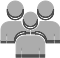 <?xml version="1.0" encoding="UTF-8"?>
<dia:diagram xmlns:dia="http://www.lysator.liu.se/~alla/dia/">
  <dia:layer name="Fondo" visible="true" active="true">
    <dia:group>
      <dia:group>
        <dia:object type="Standard - Beziergon" version="0" id="O0">
          <dia:attribute name="obj_pos">
            <dia:point val="3.257,1.095"/>
          </dia:attribute>
          <dia:attribute name="obj_bb">
            <dia:rectangle val="2.859,1.095;3.656,1.91"/>
          </dia:attribute>
          <dia:attribute name="bez_points">
            <dia:point val="3.257,1.095"/>
            <dia:point val="3.477,1.095"/>
            <dia:point val="3.656,1.277"/>
            <dia:point val="3.656,1.502"/>
            <dia:point val="3.656,1.727"/>
            <dia:point val="3.477,1.91"/>
            <dia:point val="3.257,1.91"/>
            <dia:point val="3.038,1.91"/>
            <dia:point val="2.859,1.727"/>
            <dia:point val="2.859,1.502"/>
            <dia:point val="2.859,1.277"/>
            <dia:point val="3.038,1.095"/>
          </dia:attribute>
          <dia:attribute name="corner_types">
            <dia:enum val="43485216"/>
            <dia:enum val="0"/>
            <dia:enum val="0"/>
            <dia:enum val="0"/>
            <dia:enum val="0"/>
          </dia:attribute>
          <dia:attribute name="line_color">
            <dia:color val="#acacac"/>
          </dia:attribute>
          <dia:attribute name="line_width">
            <dia:real val="0"/>
          </dia:attribute>
          <dia:attribute name="inner_color">
            <dia:color val="#acacac"/>
          </dia:attribute>
          <dia:attribute name="show_background">
            <dia:boolean val="true"/>
          </dia:attribute>
        </dia:object>
      </dia:group>
      <dia:group>
        <dia:object type="Standard - Beziergon" version="0" id="O1">
          <dia:attribute name="obj_pos">
            <dia:point val="3.656,1.502"/>
          </dia:attribute>
          <dia:attribute name="obj_bb">
            <dia:rectangle val="1.859,1.502;4.656,2.03"/>
          </dia:attribute>
          <dia:attribute name="bez_points">
            <dia:point val="3.656,1.502"/>
            <dia:point val="3.656,1.622"/>
            <dia:point val="3.656,1.502"/>
            <dia:point val="3.656,1.622"/>
            <dia:point val="3.656,1.847"/>
            <dia:point val="3.477,2.03"/>
            <dia:point val="3.257,2.03"/>
            <dia:point val="3.038,2.03"/>
            <dia:point val="2.859,1.847"/>
            <dia:point val="2.859,1.622"/>
            <dia:point val="2.859,1.502"/>
            <dia:point val="2.859,1.622"/>
            <dia:point val="2.859,1.502"/>
            <dia:point val="2.859,1.727"/>
            <dia:point val="3.038,1.91"/>
            <dia:point val="3.257,1.91"/>
            <dia:point val="3.477,1.91"/>
            <dia:point val="3.656,1.727"/>
          </dia:attribute>
          <dia:attribute name="corner_types">
            <dia:enum val="-1030576488"/>
            <dia:enum val="0"/>
            <dia:enum val="0"/>
            <dia:enum val="0"/>
            <dia:enum val="0"/>
            <dia:enum val="0"/>
            <dia:enum val="0"/>
          </dia:attribute>
          <dia:attribute name="line_width">
            <dia:real val="0"/>
          </dia:attribute>
          <dia:attribute name="show_background">
            <dia:boolean val="false"/>
          </dia:attribute>
        </dia:object>
        <dia:group>
          <dia:object type="Standard - BezierLine" version="0" id="O2">
            <dia:attribute name="obj_pos">
              <dia:point val="3.656,1.502"/>
            </dia:attribute>
            <dia:attribute name="obj_bb">
              <dia:rectangle val="2.652,1.502;4.652,1.832"/>
            </dia:attribute>
            <dia:attribute name="bez_points">
              <dia:point val="3.656,1.502"/>
              <dia:point val="3.656,1.622"/>
              <dia:point val="3.656,1.502"/>
              <dia:point val="3.656,1.622"/>
              <dia:point val="3.656,1.642"/>
              <dia:point val="3.655,1.662"/>
              <dia:point val="3.652,1.682"/>
              <dia:point val="3.652,1.562"/>
              <dia:point val="3.652,1.682"/>
              <dia:point val="3.652,1.562"/>
              <dia:point val="3.655,1.542"/>
              <dia:point val="3.656,1.522"/>
              <dia:point val="3.656,1.502"/>
            </dia:attribute>
            <dia:attribute name="corner_types">
              <dia:enum val="0"/>
              <dia:enum val="0"/>
              <dia:enum val="0"/>
              <dia:enum val="0"/>
              <dia:enum val="0"/>
            </dia:attribute>
            <dia:attribute name="line_color">
              <dia:color val="#4f4f4f"/>
            </dia:attribute>
            <dia:attribute name="line_width">
              <dia:real val="0"/>
            </dia:attribute>
          </dia:object>
          <dia:object type="Standard - BezierLine" version="0" id="O3">
            <dia:attribute name="obj_pos">
              <dia:point val="3.652,1.562"/>
            </dia:attribute>
            <dia:attribute name="obj_bb">
              <dia:rectangle val="3.636,1.562;3.652,1.749"/>
            </dia:attribute>
            <dia:attribute name="bez_points">
              <dia:point val="3.652,1.562"/>
              <dia:point val="3.652,1.682"/>
              <dia:point val="3.652,1.562"/>
              <dia:point val="3.652,1.682"/>
              <dia:point val="3.648,1.705"/>
              <dia:point val="3.643,1.727"/>
              <dia:point val="3.636,1.749"/>
              <dia:point val="3.636,1.629"/>
              <dia:point val="3.636,1.749"/>
              <dia:point val="3.636,1.629"/>
              <dia:point val="3.643,1.607"/>
              <dia:point val="3.648,1.585"/>
              <dia:point val="3.652,1.562"/>
            </dia:attribute>
            <dia:attribute name="corner_types">
              <dia:enum val="0"/>
              <dia:enum val="0"/>
              <dia:enum val="0"/>
              <dia:enum val="0"/>
              <dia:enum val="0"/>
            </dia:attribute>
            <dia:attribute name="line_color">
              <dia:color val="#4f4f4f"/>
            </dia:attribute>
            <dia:attribute name="line_width">
              <dia:real val="0"/>
            </dia:attribute>
          </dia:object>
          <dia:object type="Standard - BezierLine" version="0" id="O4">
            <dia:attribute name="obj_pos">
              <dia:point val="3.636,1.629"/>
            </dia:attribute>
            <dia:attribute name="obj_bb">
              <dia:rectangle val="3.605,1.629;3.636,1.822"/>
            </dia:attribute>
            <dia:attribute name="bez_points">
              <dia:point val="3.636,1.629"/>
              <dia:point val="3.636,1.749"/>
              <dia:point val="3.636,1.629"/>
              <dia:point val="3.636,1.749"/>
              <dia:point val="3.628,1.774"/>
              <dia:point val="3.617,1.799"/>
              <dia:point val="3.605,1.822"/>
              <dia:point val="3.605,1.702"/>
              <dia:point val="3.605,1.822"/>
              <dia:point val="3.605,1.702"/>
              <dia:point val="3.617,1.679"/>
              <dia:point val="3.628,1.655"/>
              <dia:point val="3.636,1.629"/>
            </dia:attribute>
            <dia:attribute name="corner_types">
              <dia:enum val="0"/>
              <dia:enum val="0"/>
              <dia:enum val="0"/>
              <dia:enum val="0"/>
              <dia:enum val="0"/>
            </dia:attribute>
            <dia:attribute name="line_color">
              <dia:color val="#4f4f4f"/>
            </dia:attribute>
            <dia:attribute name="line_width">
              <dia:real val="0"/>
            </dia:attribute>
          </dia:object>
          <dia:object type="Standard - BezierLine" version="0" id="O5">
            <dia:attribute name="obj_pos">
              <dia:point val="3.605,1.702"/>
            </dia:attribute>
            <dia:attribute name="obj_bb">
              <dia:rectangle val="1.859,1.502;3.859,2.03"/>
            </dia:attribute>
            <dia:attribute name="bez_points">
              <dia:point val="3.605,1.702"/>
              <dia:point val="3.605,1.822"/>
              <dia:point val="3.605,1.702"/>
              <dia:point val="3.605,1.822"/>
              <dia:point val="3.536,1.946"/>
              <dia:point val="3.406,2.03"/>
              <dia:point val="3.258,2.03"/>
              <dia:point val="3.038,2.03"/>
              <dia:point val="2.859,1.847"/>
              <dia:point val="2.859,1.622"/>
              <dia:point val="2.859,1.502"/>
              <dia:point val="2.859,1.622"/>
              <dia:point val="2.859,1.502"/>
              <dia:point val="2.859,1.727"/>
              <dia:point val="3.038,1.91"/>
              <dia:point val="3.258,1.91"/>
              <dia:point val="3.406,1.91"/>
              <dia:point val="3.536,1.826"/>
              <dia:point val="3.605,1.702"/>
            </dia:attribute>
            <dia:attribute name="corner_types">
              <dia:enum val="0"/>
              <dia:enum val="0"/>
              <dia:enum val="0"/>
              <dia:enum val="0"/>
              <dia:enum val="0"/>
              <dia:enum val="0"/>
              <dia:enum val="0"/>
            </dia:attribute>
            <dia:attribute name="line_color">
              <dia:color val="#4f4f4f"/>
            </dia:attribute>
            <dia:attribute name="line_width">
              <dia:real val="0"/>
            </dia:attribute>
          </dia:object>
        </dia:group>
      </dia:group>
      <dia:group>
        <dia:object type="Standard - Beziergon" version="0" id="O6">
          <dia:attribute name="obj_pos">
            <dia:point val="2.5,1.652"/>
          </dia:attribute>
          <dia:attribute name="obj_bb">
            <dia:rectangle val="2.147,1.652;2.853,2.374"/>
          </dia:attribute>
          <dia:attribute name="bez_points">
            <dia:point val="2.5,1.652"/>
            <dia:point val="2.695,1.652"/>
            <dia:point val="2.853,1.814"/>
            <dia:point val="2.853,2.013"/>
            <dia:point val="2.853,2.212"/>
            <dia:point val="2.695,2.374"/>
            <dia:point val="2.5,2.374"/>
            <dia:point val="2.305,2.374"/>
            <dia:point val="2.147,2.212"/>
            <dia:point val="2.147,2.013"/>
            <dia:point val="2.147,1.814"/>
            <dia:point val="2.305,1.652"/>
          </dia:attribute>
          <dia:attribute name="corner_types">
            <dia:enum val="-1030576504"/>
            <dia:enum val="0"/>
            <dia:enum val="0"/>
            <dia:enum val="0"/>
            <dia:enum val="0"/>
          </dia:attribute>
          <dia:attribute name="line_color">
            <dia:color val="#acacac"/>
          </dia:attribute>
          <dia:attribute name="line_width">
            <dia:real val="0"/>
          </dia:attribute>
          <dia:attribute name="inner_color">
            <dia:color val="#acacac"/>
          </dia:attribute>
          <dia:attribute name="show_background">
            <dia:boolean val="true"/>
          </dia:attribute>
        </dia:object>
      </dia:group>
      <dia:group>
        <dia:object type="Standard - Beziergon" version="0" id="O7">
          <dia:attribute name="obj_pos">
            <dia:point val="2.853,2.013"/>
          </dia:attribute>
          <dia:attribute name="obj_bb">
            <dia:rectangle val="1.147,2.013;3.853,2.494"/>
          </dia:attribute>
          <dia:attribute name="bez_points">
            <dia:point val="2.853,2.013"/>
            <dia:point val="2.853,2.133"/>
            <dia:point val="2.853,2.013"/>
            <dia:point val="2.853,2.133"/>
            <dia:point val="2.853,2.332"/>
            <dia:point val="2.695,2.494"/>
            <dia:point val="2.5,2.494"/>
            <dia:point val="2.305,2.494"/>
            <dia:point val="2.147,2.332"/>
            <dia:point val="2.147,2.133"/>
            <dia:point val="2.147,2.013"/>
            <dia:point val="2.147,2.133"/>
            <dia:point val="2.147,2.013"/>
            <dia:point val="2.147,2.212"/>
            <dia:point val="2.305,2.374"/>
            <dia:point val="2.5,2.374"/>
            <dia:point val="2.695,2.374"/>
            <dia:point val="2.853,2.212"/>
          </dia:attribute>
          <dia:attribute name="corner_types">
            <dia:enum val="-1030576488"/>
            <dia:enum val="0"/>
            <dia:enum val="0"/>
            <dia:enum val="0"/>
            <dia:enum val="0"/>
            <dia:enum val="0"/>
            <dia:enum val="0"/>
          </dia:attribute>
          <dia:attribute name="line_width">
            <dia:real val="0"/>
          </dia:attribute>
          <dia:attribute name="show_background">
            <dia:boolean val="false"/>
          </dia:attribute>
        </dia:object>
        <dia:group>
          <dia:object type="Standard - BezierLine" version="0" id="O8">
            <dia:attribute name="obj_pos">
              <dia:point val="2.853,2.013"/>
            </dia:attribute>
            <dia:attribute name="obj_bb">
              <dia:rectangle val="1.85,2.013;3.85,2.326"/>
            </dia:attribute>
            <dia:attribute name="bez_points">
              <dia:point val="2.853,2.013"/>
              <dia:point val="2.853,2.133"/>
              <dia:point val="2.853,2.013"/>
              <dia:point val="2.853,2.133"/>
              <dia:point val="2.853,2.151"/>
              <dia:point val="2.852,2.169"/>
              <dia:point val="2.85,2.186"/>
              <dia:point val="2.85,2.066"/>
              <dia:point val="2.85,2.186"/>
              <dia:point val="2.85,2.066"/>
              <dia:point val="2.852,2.049"/>
              <dia:point val="2.853,2.031"/>
              <dia:point val="2.853,2.013"/>
            </dia:attribute>
            <dia:attribute name="corner_types">
              <dia:enum val="0"/>
              <dia:enum val="0"/>
              <dia:enum val="0"/>
              <dia:enum val="0"/>
              <dia:enum val="0"/>
            </dia:attribute>
            <dia:attribute name="line_color">
              <dia:color val="#4f4f4f"/>
            </dia:attribute>
            <dia:attribute name="line_width">
              <dia:real val="0"/>
            </dia:attribute>
          </dia:object>
          <dia:object type="Standard - BezierLine" version="0" id="O9">
            <dia:attribute name="obj_pos">
              <dia:point val="2.85,2.066"/>
            </dia:attribute>
            <dia:attribute name="obj_bb">
              <dia:rectangle val="2.836,2.066;2.85,2.246"/>
            </dia:attribute>
            <dia:attribute name="bez_points">
              <dia:point val="2.85,2.066"/>
              <dia:point val="2.85,2.186"/>
              <dia:point val="2.85,2.066"/>
              <dia:point val="2.85,2.186"/>
              <dia:point val="2.847,2.206"/>
              <dia:point val="2.842,2.226"/>
              <dia:point val="2.836,2.246"/>
              <dia:point val="2.836,2.126"/>
              <dia:point val="2.836,2.246"/>
              <dia:point val="2.836,2.126"/>
              <dia:point val="2.842,2.106"/>
              <dia:point val="2.847,2.086"/>
              <dia:point val="2.85,2.066"/>
            </dia:attribute>
            <dia:attribute name="corner_types">
              <dia:enum val="0"/>
              <dia:enum val="0"/>
              <dia:enum val="0"/>
              <dia:enum val="0"/>
              <dia:enum val="0"/>
            </dia:attribute>
            <dia:attribute name="line_color">
              <dia:color val="#4f4f4f"/>
            </dia:attribute>
            <dia:attribute name="line_width">
              <dia:real val="0"/>
            </dia:attribute>
          </dia:object>
          <dia:object type="Standard - BezierLine" version="0" id="O10">
            <dia:attribute name="obj_pos">
              <dia:point val="2.836,2.126"/>
            </dia:attribute>
            <dia:attribute name="obj_bb">
              <dia:rectangle val="2.808,2.126;2.836,2.31"/>
            </dia:attribute>
            <dia:attribute name="bez_points">
              <dia:point val="2.836,2.126"/>
              <dia:point val="2.836,2.246"/>
              <dia:point val="2.836,2.126"/>
              <dia:point val="2.836,2.246"/>
              <dia:point val="2.829,2.268"/>
              <dia:point val="2.819,2.29"/>
              <dia:point val="2.808,2.31"/>
              <dia:point val="2.808,2.19"/>
              <dia:point val="2.808,2.31"/>
              <dia:point val="2.808,2.19"/>
              <dia:point val="2.819,2.17"/>
              <dia:point val="2.829,2.148"/>
              <dia:point val="2.836,2.126"/>
            </dia:attribute>
            <dia:attribute name="corner_types">
              <dia:enum val="0"/>
              <dia:enum val="0"/>
              <dia:enum val="0"/>
              <dia:enum val="0"/>
              <dia:enum val="0"/>
            </dia:attribute>
            <dia:attribute name="line_color">
              <dia:color val="#4f4f4f"/>
            </dia:attribute>
            <dia:attribute name="line_width">
              <dia:real val="0"/>
            </dia:attribute>
          </dia:object>
          <dia:object type="Standard - BezierLine" version="0" id="O11">
            <dia:attribute name="obj_pos">
              <dia:point val="2.808,2.19"/>
            </dia:attribute>
            <dia:attribute name="obj_bb">
              <dia:rectangle val="1.147,2.013;3.147,2.494"/>
            </dia:attribute>
            <dia:attribute name="bez_points">
              <dia:point val="2.808,2.19"/>
              <dia:point val="2.808,2.31"/>
              <dia:point val="2.808,2.19"/>
              <dia:point val="2.808,2.31"/>
              <dia:point val="2.747,2.42"/>
              <dia:point val="2.632,2.494"/>
              <dia:point val="2.5,2.494"/>
              <dia:point val="2.305,2.494"/>
              <dia:point val="2.147,2.332"/>
              <dia:point val="2.147,2.133"/>
              <dia:point val="2.147,2.013"/>
              <dia:point val="2.147,2.133"/>
              <dia:point val="2.147,2.013"/>
              <dia:point val="2.147,2.212"/>
              <dia:point val="2.305,2.374"/>
              <dia:point val="2.5,2.374"/>
              <dia:point val="2.632,2.374"/>
              <dia:point val="2.747,2.3"/>
              <dia:point val="2.808,2.19"/>
            </dia:attribute>
            <dia:attribute name="corner_types">
              <dia:enum val="0"/>
              <dia:enum val="0"/>
              <dia:enum val="0"/>
              <dia:enum val="0"/>
              <dia:enum val="0"/>
              <dia:enum val="0"/>
              <dia:enum val="0"/>
            </dia:attribute>
            <dia:attribute name="line_color">
              <dia:color val="#4f4f4f"/>
            </dia:attribute>
            <dia:attribute name="line_width">
              <dia:real val="0"/>
            </dia:attribute>
          </dia:object>
        </dia:group>
      </dia:group>
      <dia:group>
        <dia:object type="Standard - Polygon" version="0" id="O12">
          <dia:attribute name="obj_pos">
            <dia:point val="2.783,2.607"/>
          </dia:attribute>
          <dia:attribute name="obj_bb">
            <dia:rectangle val="2.544,2.607;2.783,2.738"/>
          </dia:attribute>
          <dia:attribute name="poly_points">
            <dia:point val="2.783,2.607"/>
            <dia:point val="2.753,2.738"/>
            <dia:point val="2.544,2.738"/>
            <dia:point val="2.544,2.618"/>
          </dia:attribute>
          <dia:attribute name="line_color">
            <dia:color val="#4f4f4f"/>
          </dia:attribute>
          <dia:attribute name="line_width">
            <dia:real val="0"/>
          </dia:attribute>
          <dia:attribute name="inner_color">
            <dia:color val="#4f4f4f"/>
          </dia:attribute>
          <dia:attribute name="show_background">
            <dia:boolean val="true"/>
          </dia:attribute>
        </dia:object>
      </dia:group>
      <dia:group>
        <dia:object type="Standard - Polygon" version="0" id="O13">
          <dia:attribute name="obj_pos">
            <dia:point val="2.456,2.618"/>
          </dia:attribute>
          <dia:attribute name="obj_bb">
            <dia:rectangle val="2.208,2.607;2.456,2.738"/>
          </dia:attribute>
          <dia:attribute name="poly_points">
            <dia:point val="2.456,2.618"/>
            <dia:point val="2.456,2.738"/>
            <dia:point val="2.248,2.738"/>
            <dia:point val="2.208,2.607"/>
          </dia:attribute>
          <dia:attribute name="line_color">
            <dia:color val="#4f4f4f"/>
          </dia:attribute>
          <dia:attribute name="line_width">
            <dia:real val="0"/>
          </dia:attribute>
          <dia:attribute name="inner_color">
            <dia:color val="#4f4f4f"/>
          </dia:attribute>
          <dia:attribute name="show_background">
            <dia:boolean val="true"/>
          </dia:attribute>
        </dia:object>
      </dia:group>
      <dia:group>
        <dia:object type="Standard - Box" version="0" id="O14">
          <dia:attribute name="obj_pos">
            <dia:point val="3.667,2.71"/>
          </dia:attribute>
          <dia:attribute name="obj_bb">
            <dia:rectangle val="3.667,2.71;3.732,2.83"/>
          </dia:attribute>
          <dia:attribute name="elem_corner">
            <dia:point val="3.667,2.71"/>
          </dia:attribute>
          <dia:attribute name="elem_width">
            <dia:real val="0.065"/>
          </dia:attribute>
          <dia:attribute name="elem_height">
            <dia:real val="0.12"/>
          </dia:attribute>
          <dia:attribute name="border_width">
            <dia:real val="0"/>
          </dia:attribute>
          <dia:attribute name="border_color">
            <dia:color val="#4f4f4f"/>
          </dia:attribute>
          <dia:attribute name="inner_color">
            <dia:color val="#4f4f4f"/>
          </dia:attribute>
          <dia:attribute name="show_background">
            <dia:boolean val="true"/>
          </dia:attribute>
        </dia:object>
      </dia:group>
      <dia:group>
        <dia:object type="Standard - Box" version="0" id="O15">
          <dia:attribute name="obj_pos">
            <dia:point val="1.28,2.71"/>
          </dia:attribute>
          <dia:attribute name="obj_bb">
            <dia:rectangle val="1.28,2.71;1.345,2.831"/>
          </dia:attribute>
          <dia:attribute name="elem_corner">
            <dia:point val="1.28,2.71"/>
          </dia:attribute>
          <dia:attribute name="elem_width">
            <dia:real val="0.065"/>
          </dia:attribute>
          <dia:attribute name="elem_height">
            <dia:real val="0.12"/>
          </dia:attribute>
          <dia:attribute name="border_width">
            <dia:real val="0"/>
          </dia:attribute>
          <dia:attribute name="border_color">
            <dia:color val="#4f4f4f"/>
          </dia:attribute>
          <dia:attribute name="inner_color">
            <dia:color val="#4f4f4f"/>
          </dia:attribute>
          <dia:attribute name="show_background">
            <dia:boolean val="true"/>
          </dia:attribute>
        </dia:object>
      </dia:group>
      <dia:group>
        <dia:object type="Standard - Box" version="0" id="O16">
          <dia:attribute name="obj_pos">
            <dia:point val="1.345,3.069"/>
          </dia:attribute>
          <dia:attribute name="obj_bb">
            <dia:rectangle val="1.345,3.069;1.702,3.189"/>
          </dia:attribute>
          <dia:attribute name="elem_corner">
            <dia:point val="1.345,3.069"/>
          </dia:attribute>
          <dia:attribute name="elem_width">
            <dia:real val="0.357"/>
          </dia:attribute>
          <dia:attribute name="elem_height">
            <dia:real val="0.12"/>
          </dia:attribute>
          <dia:attribute name="border_width">
            <dia:real val="0"/>
          </dia:attribute>
          <dia:attribute name="border_color">
            <dia:color val="#4f4f4f"/>
          </dia:attribute>
          <dia:attribute name="inner_color">
            <dia:color val="#4f4f4f"/>
          </dia:attribute>
          <dia:attribute name="show_background">
            <dia:boolean val="true"/>
          </dia:attribute>
        </dia:object>
      </dia:group>
      <dia:group>
        <dia:object type="Standard - Box" version="0" id="O17">
          <dia:attribute name="obj_pos">
            <dia:point val="1.029,3.069"/>
          </dia:attribute>
          <dia:attribute name="obj_bb">
            <dia:rectangle val="1.029,3.069;1.28,3.189"/>
          </dia:attribute>
          <dia:attribute name="elem_corner">
            <dia:point val="1.029,3.069"/>
          </dia:attribute>
          <dia:attribute name="elem_width">
            <dia:real val="0.251"/>
          </dia:attribute>
          <dia:attribute name="elem_height">
            <dia:real val="0.12"/>
          </dia:attribute>
          <dia:attribute name="border_width">
            <dia:real val="0"/>
          </dia:attribute>
          <dia:attribute name="border_color">
            <dia:color val="#4f4f4f"/>
          </dia:attribute>
          <dia:attribute name="inner_color">
            <dia:color val="#4f4f4f"/>
          </dia:attribute>
          <dia:attribute name="show_background">
            <dia:boolean val="true"/>
          </dia:attribute>
        </dia:object>
      </dia:group>
      <dia:group>
        <dia:object type="Standard - Beziergon" version="0" id="O18">
          <dia:attribute name="obj_pos">
            <dia:point val="3.509,2.124"/>
          </dia:attribute>
          <dia:attribute name="obj_bb">
            <dia:rectangle val="2.544,2.124;3.971,3.069"/>
          </dia:attribute>
          <dia:attribute name="bez_points">
            <dia:point val="3.509,2.124"/>
            <dia:point val="3.781,2.124"/>
            <dia:point val="3.971,2.295"/>
            <dia:point val="3.971,2.539"/>
            <dia:point val="3.971,3.069"/>
            <dia:point val="3.971,2.539"/>
            <dia:point val="3.971,3.069"/>
            <dia:point val="3.732,3.069"/>
            <dia:point val="3.971,3.069"/>
            <dia:point val="3.732,3.069"/>
            <dia:point val="3.732,2.71"/>
            <dia:point val="3.732,3.069"/>
            <dia:point val="3.732,2.71"/>
            <dia:point val="3.667,2.71"/>
            <dia:point val="3.732,2.71"/>
            <dia:point val="3.667,2.71"/>
            <dia:point val="3.667,3.069"/>
            <dia:point val="3.667,2.71"/>
            <dia:point val="3.667,3.069"/>
            <dia:point val="3.298,3.069"/>
            <dia:point val="3.667,3.069"/>
            <dia:point val="3.298,3.069"/>
            <dia:point val="3.274,2.801"/>
            <dia:point val="3.057,2.618"/>
            <dia:point val="2.753,2.618"/>
            <dia:point val="2.544,2.618"/>
            <dia:point val="2.753,2.618"/>
            <dia:point val="2.544,2.618"/>
            <dia:point val="2.544,2.573"/>
            <dia:point val="2.544,2.618"/>
            <dia:point val="2.544,2.573"/>
            <dia:point val="2.777,2.552"/>
            <dia:point val="2.963,2.363"/>
            <dia:point val="2.983,2.126"/>
            <dia:point val="2.991,2.125"/>
            <dia:point val="2.998,2.124"/>
            <dia:point val="3.005,2.124"/>
            <dia:point val="3.509,2.124"/>
            <dia:point val="3.005,2.124"/>
            <dia:point val="3.509,2.124"/>
            <dia:point val="3.509,2.124"/>
            <dia:point val="3.005,2.124"/>
          </dia:attribute>
          <dia:attribute name="corner_types">
            <dia:enum val="-1030576520"/>
            <dia:enum val="0"/>
            <dia:enum val="0"/>
            <dia:enum val="0"/>
            <dia:enum val="0"/>
            <dia:enum val="0"/>
            <dia:enum val="0"/>
            <dia:enum val="0"/>
            <dia:enum val="0"/>
            <dia:enum val="0"/>
            <dia:enum val="0"/>
            <dia:enum val="0"/>
            <dia:enum val="0"/>
            <dia:enum val="0"/>
            <dia:enum val="0"/>
          </dia:attribute>
          <dia:attribute name="line_color">
            <dia:color val="#acacac"/>
          </dia:attribute>
          <dia:attribute name="line_width">
            <dia:real val="0"/>
          </dia:attribute>
          <dia:attribute name="inner_color">
            <dia:color val="#acacac"/>
          </dia:attribute>
          <dia:attribute name="show_background">
            <dia:boolean val="true"/>
          </dia:attribute>
        </dia:object>
      </dia:group>
      <dia:group>
        <dia:object type="Standard - Box" version="0" id="O19">
          <dia:attribute name="obj_pos">
            <dia:point val="3.732,3.069"/>
          </dia:attribute>
          <dia:attribute name="obj_bb">
            <dia:rectangle val="3.732,3.069;3.971,3.189"/>
          </dia:attribute>
          <dia:attribute name="elem_corner">
            <dia:point val="3.732,3.069"/>
          </dia:attribute>
          <dia:attribute name="elem_width">
            <dia:real val="0.239"/>
          </dia:attribute>
          <dia:attribute name="elem_height">
            <dia:real val="0.12"/>
          </dia:attribute>
          <dia:attribute name="border_width">
            <dia:real val="0"/>
          </dia:attribute>
          <dia:attribute name="border_color">
            <dia:color val="#4f4f4f"/>
          </dia:attribute>
          <dia:attribute name="inner_color">
            <dia:color val="#4f4f4f"/>
          </dia:attribute>
          <dia:attribute name="show_background">
            <dia:boolean val="true"/>
          </dia:attribute>
        </dia:object>
      </dia:group>
      <dia:group>
        <dia:object type="Standard - Box" version="0" id="O20">
          <dia:attribute name="obj_pos">
            <dia:point val="3.298,3.069"/>
          </dia:attribute>
          <dia:attribute name="obj_bb">
            <dia:rectangle val="3.298,3.069;3.667,3.189"/>
          </dia:attribute>
          <dia:attribute name="elem_corner">
            <dia:point val="3.298,3.069"/>
          </dia:attribute>
          <dia:attribute name="elem_width">
            <dia:real val="0.369"/>
          </dia:attribute>
          <dia:attribute name="elem_height">
            <dia:real val="0.12"/>
          </dia:attribute>
          <dia:attribute name="border_width">
            <dia:real val="0"/>
          </dia:attribute>
          <dia:attribute name="border_color">
            <dia:color val="#4f4f4f"/>
          </dia:attribute>
          <dia:attribute name="inner_color">
            <dia:color val="#4f4f4f"/>
          </dia:attribute>
          <dia:attribute name="show_background">
            <dia:boolean val="true"/>
          </dia:attribute>
        </dia:object>
      </dia:group>
      <dia:group>
        <dia:object type="Standard - Beziergon" version="0" id="O21">
          <dia:attribute name="obj_pos">
            <dia:point val="3.298,3.069"/>
          </dia:attribute>
          <dia:attribute name="obj_bb">
            <dia:rectangle val="2.298,2.618;4.298,3.278"/>
          </dia:attribute>
          <dia:attribute name="bez_points">
            <dia:point val="3.298,3.069"/>
            <dia:point val="3.298,3.189"/>
            <dia:point val="3.298,3.069"/>
            <dia:point val="3.298,3.189"/>
            <dia:point val="3.274,2.921"/>
            <dia:point val="3.057,2.738"/>
            <dia:point val="2.753,2.738"/>
            <dia:point val="2.753,2.618"/>
            <dia:point val="2.753,2.738"/>
            <dia:point val="2.753,2.618"/>
            <dia:point val="3.057,2.618"/>
            <dia:point val="3.274,2.801"/>
          </dia:attribute>
          <dia:attribute name="corner_types">
            <dia:enum val="-1030576504"/>
            <dia:enum val="0"/>
            <dia:enum val="0"/>
            <dia:enum val="0"/>
            <dia:enum val="0"/>
          </dia:attribute>
          <dia:attribute name="line_width">
            <dia:real val="0"/>
          </dia:attribute>
          <dia:attribute name="show_background">
            <dia:boolean val="false"/>
          </dia:attribute>
        </dia:object>
        <dia:group>
          <dia:object type="Standard - BezierLine" version="0" id="O22">
            <dia:attribute name="obj_pos">
              <dia:point val="3.298,3.069"/>
            </dia:attribute>
            <dia:attribute name="obj_bb">
              <dia:rectangle val="2.298,2.618;4.298,3.278"/>
            </dia:attribute>
            <dia:attribute name="bez_points">
              <dia:point val="3.298,3.069"/>
              <dia:point val="3.298,3.189"/>
              <dia:point val="3.298,3.069"/>
              <dia:point val="3.298,3.189"/>
              <dia:point val="3.274,2.921"/>
              <dia:point val="3.057,2.738"/>
              <dia:point val="2.753,2.738"/>
              <dia:point val="2.753,2.618"/>
              <dia:point val="2.753,2.738"/>
              <dia:point val="2.753,2.618"/>
              <dia:point val="3.057,2.618"/>
              <dia:point val="3.274,2.801"/>
              <dia:point val="3.298,3.069"/>
            </dia:attribute>
            <dia:attribute name="corner_types">
              <dia:enum val="0"/>
              <dia:enum val="0"/>
              <dia:enum val="0"/>
              <dia:enum val="0"/>
              <dia:enum val="0"/>
            </dia:attribute>
            <dia:attribute name="line_color">
              <dia:color val="#4f4f4f"/>
            </dia:attribute>
            <dia:attribute name="line_width">
              <dia:real val="0"/>
            </dia:attribute>
          </dia:object>
        </dia:group>
      </dia:group>
      <dia:group>
        <dia:object type="Standard - Beziergon" version="0" id="O23">
          <dia:attribute name="obj_pos">
            <dia:point val="1.995,2.125"/>
          </dia:attribute>
          <dia:attribute name="obj_bb">
            <dia:rectangle val="1.029,2.125;2.456,3.069"/>
          </dia:attribute>
          <dia:attribute name="bez_points">
            <dia:point val="1.995,2.125"/>
            <dia:point val="2.002,2.125"/>
            <dia:point val="2.01,2.126"/>
            <dia:point val="2.017,2.126"/>
            <dia:point val="2.038,2.363"/>
            <dia:point val="2.224,2.552"/>
            <dia:point val="2.456,2.573"/>
            <dia:point val="2.456,2.618"/>
            <dia:point val="2.456,2.573"/>
            <dia:point val="2.456,2.618"/>
            <dia:point val="2.248,2.618"/>
            <dia:point val="2.456,2.618"/>
            <dia:point val="2.248,2.618"/>
            <dia:point val="1.943,2.618"/>
            <dia:point val="1.726,2.801"/>
            <dia:point val="1.702,3.069"/>
            <dia:point val="1.345,3.069"/>
            <dia:point val="1.702,3.069"/>
            <dia:point val="1.345,3.069"/>
            <dia:point val="1.345,2.71"/>
            <dia:point val="1.345,3.069"/>
            <dia:point val="1.345,2.71"/>
            <dia:point val="1.28,2.71"/>
            <dia:point val="1.345,2.71"/>
            <dia:point val="1.28,2.71"/>
            <dia:point val="1.28,3.069"/>
            <dia:point val="1.28,2.71"/>
            <dia:point val="1.28,3.069"/>
            <dia:point val="1.029,3.069"/>
            <dia:point val="1.28,3.069"/>
            <dia:point val="1.029,3.069"/>
            <dia:point val="1.029,2.54"/>
            <dia:point val="1.029,3.069"/>
            <dia:point val="1.029,2.54"/>
            <dia:point val="1.029,2.295"/>
            <dia:point val="1.219,2.125"/>
            <dia:point val="1.491,2.125"/>
            <dia:point val="1.995,2.125"/>
            <dia:point val="1.491,2.125"/>
          </dia:attribute>
          <dia:attribute name="corner_types">
            <dia:enum val="-1030576472"/>
            <dia:enum val="0"/>
            <dia:enum val="0"/>
            <dia:enum val="0"/>
            <dia:enum val="0"/>
            <dia:enum val="0"/>
            <dia:enum val="0"/>
            <dia:enum val="0"/>
            <dia:enum val="0"/>
            <dia:enum val="0"/>
            <dia:enum val="0"/>
            <dia:enum val="0"/>
            <dia:enum val="0"/>
            <dia:enum val="0"/>
          </dia:attribute>
          <dia:attribute name="line_color">
            <dia:color val="#acacac"/>
          </dia:attribute>
          <dia:attribute name="line_width">
            <dia:real val="0"/>
          </dia:attribute>
          <dia:attribute name="inner_color">
            <dia:color val="#acacac"/>
          </dia:attribute>
          <dia:attribute name="show_background">
            <dia:boolean val="true"/>
          </dia:attribute>
        </dia:object>
      </dia:group>
      <dia:group>
        <dia:object type="Standard - Beziergon" version="0" id="O24">
          <dia:attribute name="obj_pos">
            <dia:point val="2.248,2.618"/>
          </dia:attribute>
          <dia:attribute name="obj_bb">
            <dia:rectangle val="0.702,2.618;2.702,3.277"/>
          </dia:attribute>
          <dia:attribute name="bez_points">
            <dia:point val="2.248,2.618"/>
            <dia:point val="2.248,2.738"/>
            <dia:point val="2.248,2.618"/>
            <dia:point val="2.248,2.738"/>
            <dia:point val="1.943,2.738"/>
            <dia:point val="1.726,2.921"/>
            <dia:point val="1.702,3.189"/>
            <dia:point val="1.702,3.069"/>
            <dia:point val="1.702,3.189"/>
            <dia:point val="1.702,3.069"/>
            <dia:point val="1.726,2.801"/>
            <dia:point val="1.943,2.618"/>
          </dia:attribute>
          <dia:attribute name="corner_types">
            <dia:enum val="-1030576520"/>
            <dia:enum val="0"/>
            <dia:enum val="0"/>
            <dia:enum val="0"/>
            <dia:enum val="0"/>
          </dia:attribute>
          <dia:attribute name="line_width">
            <dia:real val="0"/>
          </dia:attribute>
          <dia:attribute name="show_background">
            <dia:boolean val="false"/>
          </dia:attribute>
        </dia:object>
        <dia:group>
          <dia:object type="Standard - BezierLine" version="0" id="O25">
            <dia:attribute name="obj_pos">
              <dia:point val="2.248,2.618"/>
            </dia:attribute>
            <dia:attribute name="obj_bb">
              <dia:rectangle val="1.76,2.618;2.248,2.995"/>
            </dia:attribute>
            <dia:attribute name="bez_points">
              <dia:point val="2.248,2.618"/>
              <dia:point val="2.248,2.738"/>
              <dia:point val="2.248,2.618"/>
              <dia:point val="2.248,2.738"/>
              <dia:point val="2.024,2.738"/>
              <dia:point val="1.847,2.837"/>
              <dia:point val="1.76,2.995"/>
              <dia:point val="1.76,2.875"/>
              <dia:point val="1.76,2.995"/>
              <dia:point val="1.76,2.875"/>
              <dia:point val="1.847,2.717"/>
              <dia:point val="2.024,2.618"/>
              <dia:point val="2.248,2.618"/>
            </dia:attribute>
            <dia:attribute name="corner_types">
              <dia:enum val="0"/>
              <dia:enum val="0"/>
              <dia:enum val="0"/>
              <dia:enum val="0"/>
              <dia:enum val="0"/>
            </dia:attribute>
            <dia:attribute name="line_color">
              <dia:color val="#4f4f4f"/>
            </dia:attribute>
            <dia:attribute name="line_width">
              <dia:real val="0"/>
            </dia:attribute>
          </dia:object>
          <dia:object type="Standard - BezierLine" version="0" id="O26">
            <dia:attribute name="obj_pos">
              <dia:point val="1.76,2.875"/>
            </dia:attribute>
            <dia:attribute name="obj_bb">
              <dia:rectangle val="1.724,2.875;1.76,3.078"/>
            </dia:attribute>
            <dia:attribute name="bez_points">
              <dia:point val="1.76,2.875"/>
              <dia:point val="1.76,2.995"/>
              <dia:point val="1.76,2.875"/>
              <dia:point val="1.76,2.995"/>
              <dia:point val="1.746,3.021"/>
              <dia:point val="1.734,3.049"/>
              <dia:point val="1.724,3.078"/>
              <dia:point val="1.724,2.958"/>
              <dia:point val="1.724,3.078"/>
              <dia:point val="1.724,2.958"/>
              <dia:point val="1.734,2.929"/>
              <dia:point val="1.746,2.901"/>
              <dia:point val="1.76,2.875"/>
            </dia:attribute>
            <dia:attribute name="corner_types">
              <dia:enum val="0"/>
              <dia:enum val="0"/>
              <dia:enum val="0"/>
              <dia:enum val="0"/>
              <dia:enum val="0"/>
            </dia:attribute>
            <dia:attribute name="line_color">
              <dia:color val="#4f4f4f"/>
            </dia:attribute>
            <dia:attribute name="line_width">
              <dia:real val="0"/>
            </dia:attribute>
          </dia:object>
          <dia:object type="Standard - BezierLine" version="0" id="O27">
            <dia:attribute name="obj_pos">
              <dia:point val="1.724,2.958"/>
            </dia:attribute>
            <dia:attribute name="obj_bb">
              <dia:rectangle val="0.705,2.958;2.705,3.303"/>
            </dia:attribute>
            <dia:attribute name="bez_points">
              <dia:point val="1.724,2.958"/>
              <dia:point val="1.724,3.078"/>
              <dia:point val="1.724,2.958"/>
              <dia:point val="1.724,3.078"/>
              <dia:point val="1.716,3.104"/>
              <dia:point val="1.709,3.131"/>
              <dia:point val="1.705,3.16"/>
              <dia:point val="1.705,3.04"/>
              <dia:point val="1.705,3.16"/>
              <dia:point val="1.705,3.04"/>
              <dia:point val="1.709,3.011"/>
              <dia:point val="1.716,2.984"/>
              <dia:point val="1.724,2.958"/>
            </dia:attribute>
            <dia:attribute name="corner_types">
              <dia:enum val="0"/>
              <dia:enum val="0"/>
              <dia:enum val="0"/>
              <dia:enum val="0"/>
              <dia:enum val="0"/>
            </dia:attribute>
            <dia:attribute name="line_color">
              <dia:color val="#4f4f4f"/>
            </dia:attribute>
            <dia:attribute name="line_width">
              <dia:real val="0"/>
            </dia:attribute>
          </dia:object>
          <dia:object type="Standard - BezierLine" version="0" id="O28">
            <dia:attribute name="obj_pos">
              <dia:point val="1.705,3.04"/>
            </dia:attribute>
            <dia:attribute name="obj_bb">
              <dia:rectangle val="0.702,3.04;2.702,3.285"/>
            </dia:attribute>
            <dia:attribute name="bez_points">
              <dia:point val="1.705,3.04"/>
              <dia:point val="1.705,3.16"/>
              <dia:point val="1.705,3.04"/>
              <dia:point val="1.705,3.16"/>
              <dia:point val="1.704,3.169"/>
              <dia:point val="1.703,3.179"/>
              <dia:point val="1.702,3.189"/>
              <dia:point val="1.702,3.069"/>
              <dia:point val="1.702,3.189"/>
              <dia:point val="1.702,3.069"/>
              <dia:point val="1.703,3.059"/>
              <dia:point val="1.704,3.049"/>
              <dia:point val="1.705,3.04"/>
            </dia:attribute>
            <dia:attribute name="corner_types">
              <dia:enum val="0"/>
              <dia:enum val="0"/>
              <dia:enum val="0"/>
              <dia:enum val="0"/>
              <dia:enum val="0"/>
            </dia:attribute>
            <dia:attribute name="line_color">
              <dia:color val="#4f4f4f"/>
            </dia:attribute>
            <dia:attribute name="line_width">
              <dia:real val="0"/>
            </dia:attribute>
          </dia:object>
        </dia:group>
      </dia:group>
      <dia:group>
        <dia:object type="Standard - Box" version="0" id="O29">
          <dia:attribute name="obj_pos">
            <dia:point val="2.91,3.427"/>
          </dia:attribute>
          <dia:attribute name="obj_bb">
            <dia:rectangle val="2.91,3.427;2.974,3.547"/>
          </dia:attribute>
          <dia:attribute name="elem_corner">
            <dia:point val="2.91,3.427"/>
          </dia:attribute>
          <dia:attribute name="elem_width">
            <dia:real val="0.065"/>
          </dia:attribute>
          <dia:attribute name="elem_height">
            <dia:real val="0.12"/>
          </dia:attribute>
          <dia:attribute name="border_width">
            <dia:real val="0"/>
          </dia:attribute>
          <dia:attribute name="border_color">
            <dia:color val="#4f4f4f"/>
          </dia:attribute>
          <dia:attribute name="inner_color">
            <dia:color val="#4f4f4f"/>
          </dia:attribute>
          <dia:attribute name="show_background">
            <dia:boolean val="true"/>
          </dia:attribute>
        </dia:object>
      </dia:group>
      <dia:group>
        <dia:object type="Standard - Box" version="0" id="O30">
          <dia:attribute name="obj_pos">
            <dia:point val="2.037,3.427"/>
          </dia:attribute>
          <dia:attribute name="obj_bb">
            <dia:rectangle val="2.037,3.427;2.102,3.547"/>
          </dia:attribute>
          <dia:attribute name="elem_corner">
            <dia:point val="2.037,3.427"/>
          </dia:attribute>
          <dia:attribute name="elem_width">
            <dia:real val="0.065"/>
          </dia:attribute>
          <dia:attribute name="elem_height">
            <dia:real val="0.12"/>
          </dia:attribute>
          <dia:attribute name="border_width">
            <dia:real val="0"/>
          </dia:attribute>
          <dia:attribute name="border_color">
            <dia:color val="#4f4f4f"/>
          </dia:attribute>
          <dia:attribute name="inner_color">
            <dia:color val="#4f4f4f"/>
          </dia:attribute>
          <dia:attribute name="show_background">
            <dia:boolean val="true"/>
          </dia:attribute>
        </dia:object>
      </dia:group>
      <dia:group>
        <dia:object type="Standard - Beziergon" version="0" id="O31">
          <dia:attribute name="obj_pos">
            <dia:point val="2.753,2.841"/>
          </dia:attribute>
          <dia:attribute name="obj_bb">
            <dia:rectangle val="1.786,2.841;3.214,3.785"/>
          </dia:attribute>
          <dia:attribute name="bez_points">
            <dia:point val="2.753,2.841"/>
            <dia:point val="3.024,2.841"/>
            <dia:point val="3.214,3.012"/>
            <dia:point val="3.214,3.256"/>
            <dia:point val="3.214,3.785"/>
            <dia:point val="3.214,3.256"/>
            <dia:point val="3.214,3.785"/>
            <dia:point val="2.974,3.785"/>
            <dia:point val="3.214,3.785"/>
            <dia:point val="2.974,3.785"/>
            <dia:point val="2.974,3.427"/>
            <dia:point val="2.974,3.785"/>
            <dia:point val="2.974,3.427"/>
            <dia:point val="2.91,3.427"/>
            <dia:point val="2.974,3.427"/>
            <dia:point val="2.91,3.427"/>
            <dia:point val="2.91,3.785"/>
            <dia:point val="2.91,3.427"/>
            <dia:point val="2.91,3.785"/>
            <dia:point val="2.102,3.785"/>
            <dia:point val="2.91,3.785"/>
            <dia:point val="2.102,3.785"/>
            <dia:point val="2.102,3.427"/>
            <dia:point val="2.102,3.785"/>
            <dia:point val="2.102,3.427"/>
            <dia:point val="2.037,3.427"/>
            <dia:point val="2.102,3.427"/>
            <dia:point val="2.037,3.427"/>
            <dia:point val="2.037,3.785"/>
            <dia:point val="2.037,3.427"/>
            <dia:point val="2.037,3.785"/>
            <dia:point val="1.786,3.785"/>
            <dia:point val="2.037,3.785"/>
            <dia:point val="1.786,3.785"/>
            <dia:point val="1.786,3.256"/>
            <dia:point val="1.786,3.785"/>
            <dia:point val="1.786,3.256"/>
            <dia:point val="1.786,3.012"/>
            <dia:point val="1.976,2.841"/>
            <dia:point val="2.248,2.841"/>
            <dia:point val="2.753,2.841"/>
            <dia:point val="2.248,2.841"/>
            <dia:point val="2.753,2.841"/>
            <dia:point val="2.753,2.841"/>
            <dia:point val="2.248,2.841"/>
          </dia:attribute>
          <dia:attribute name="corner_types">
            <dia:enum val="-1030576456"/>
            <dia:enum val="0"/>
            <dia:enum val="0"/>
            <dia:enum val="0"/>
            <dia:enum val="0"/>
            <dia:enum val="0"/>
            <dia:enum val="0"/>
            <dia:enum val="0"/>
            <dia:enum val="0"/>
            <dia:enum val="0"/>
            <dia:enum val="0"/>
            <dia:enum val="0"/>
            <dia:enum val="0"/>
            <dia:enum val="0"/>
            <dia:enum val="0"/>
            <dia:enum val="0"/>
          </dia:attribute>
          <dia:attribute name="line_color">
            <dia:color val="#acacac"/>
          </dia:attribute>
          <dia:attribute name="line_width">
            <dia:real val="0"/>
          </dia:attribute>
          <dia:attribute name="inner_color">
            <dia:color val="#acacac"/>
          </dia:attribute>
          <dia:attribute name="show_background">
            <dia:boolean val="true"/>
          </dia:attribute>
        </dia:object>
      </dia:group>
      <dia:group>
        <dia:object type="Standard - Box" version="0" id="O32">
          <dia:attribute name="obj_pos">
            <dia:point val="2.974,3.785"/>
          </dia:attribute>
          <dia:attribute name="obj_bb">
            <dia:rectangle val="2.974,3.785;3.214,3.905"/>
          </dia:attribute>
          <dia:attribute name="elem_corner">
            <dia:point val="2.974,3.785"/>
          </dia:attribute>
          <dia:attribute name="elem_width">
            <dia:real val="0.239"/>
          </dia:attribute>
          <dia:attribute name="elem_height">
            <dia:real val="0.12"/>
          </dia:attribute>
          <dia:attribute name="border_width">
            <dia:real val="0"/>
          </dia:attribute>
          <dia:attribute name="border_color">
            <dia:color val="#4f4f4f"/>
          </dia:attribute>
          <dia:attribute name="inner_color">
            <dia:color val="#4f4f4f"/>
          </dia:attribute>
          <dia:attribute name="show_background">
            <dia:boolean val="true"/>
          </dia:attribute>
        </dia:object>
      </dia:group>
      <dia:group>
        <dia:object type="Standard - Box" version="0" id="O33">
          <dia:attribute name="obj_pos">
            <dia:point val="2.102,3.785"/>
          </dia:attribute>
          <dia:attribute name="obj_bb">
            <dia:rectangle val="2.102,3.785;2.91,3.905"/>
          </dia:attribute>
          <dia:attribute name="elem_corner">
            <dia:point val="2.102,3.785"/>
          </dia:attribute>
          <dia:attribute name="elem_width">
            <dia:real val="0.807"/>
          </dia:attribute>
          <dia:attribute name="elem_height">
            <dia:real val="0.12"/>
          </dia:attribute>
          <dia:attribute name="border_width">
            <dia:real val="0"/>
          </dia:attribute>
          <dia:attribute name="border_color">
            <dia:color val="#4f4f4f"/>
          </dia:attribute>
          <dia:attribute name="inner_color">
            <dia:color val="#4f4f4f"/>
          </dia:attribute>
          <dia:attribute name="show_background">
            <dia:boolean val="true"/>
          </dia:attribute>
        </dia:object>
      </dia:group>
      <dia:group>
        <dia:object type="Standard - Box" version="0" id="O34">
          <dia:attribute name="obj_pos">
            <dia:point val="1.786,3.785"/>
          </dia:attribute>
          <dia:attribute name="obj_bb">
            <dia:rectangle val="1.786,3.785;2.037,3.905"/>
          </dia:attribute>
          <dia:attribute name="elem_corner">
            <dia:point val="1.786,3.785"/>
          </dia:attribute>
          <dia:attribute name="elem_width">
            <dia:real val="0.251"/>
          </dia:attribute>
          <dia:attribute name="elem_height">
            <dia:real val="0.12"/>
          </dia:attribute>
          <dia:attribute name="border_width">
            <dia:real val="0"/>
          </dia:attribute>
          <dia:attribute name="border_color">
            <dia:color val="#4f4f4f"/>
          </dia:attribute>
          <dia:attribute name="inner_color">
            <dia:color val="#4f4f4f"/>
          </dia:attribute>
          <dia:attribute name="show_background">
            <dia:boolean val="true"/>
          </dia:attribute>
        </dia:object>
      </dia:group>
      <dia:group>
        <dia:object type="Standard - Beziergon" version="0" id="O35">
          <dia:attribute name="obj_pos">
            <dia:point val="1.743,1.095"/>
          </dia:attribute>
          <dia:attribute name="obj_bb">
            <dia:rectangle val="1.345,1.095;2.142,1.91"/>
          </dia:attribute>
          <dia:attribute name="bez_points">
            <dia:point val="1.743,1.095"/>
            <dia:point val="1.963,1.095"/>
            <dia:point val="2.142,1.278"/>
            <dia:point val="2.142,1.502"/>
            <dia:point val="2.142,1.727"/>
            <dia:point val="1.963,1.91"/>
            <dia:point val="1.743,1.91"/>
            <dia:point val="1.523,1.91"/>
            <dia:point val="1.345,1.727"/>
            <dia:point val="1.345,1.502"/>
            <dia:point val="1.345,1.278"/>
            <dia:point val="1.523,1.095"/>
          </dia:attribute>
          <dia:attribute name="corner_types">
            <dia:enum val="-1030576520"/>
            <dia:enum val="0"/>
            <dia:enum val="0"/>
            <dia:enum val="0"/>
            <dia:enum val="0"/>
          </dia:attribute>
          <dia:attribute name="line_color">
            <dia:color val="#acacac"/>
          </dia:attribute>
          <dia:attribute name="line_width">
            <dia:real val="0"/>
          </dia:attribute>
          <dia:attribute name="inner_color">
            <dia:color val="#acacac"/>
          </dia:attribute>
          <dia:attribute name="show_background">
            <dia:boolean val="true"/>
          </dia:attribute>
        </dia:object>
      </dia:group>
      <dia:group>
        <dia:object type="Standard - Beziergon" version="0" id="O36">
          <dia:attribute name="obj_pos">
            <dia:point val="2.142,1.502"/>
          </dia:attribute>
          <dia:attribute name="obj_bb">
            <dia:rectangle val="0.345,1.502;3.142,2.03"/>
          </dia:attribute>
          <dia:attribute name="bez_points">
            <dia:point val="2.142,1.502"/>
            <dia:point val="2.142,1.622"/>
            <dia:point val="2.142,1.502"/>
            <dia:point val="2.142,1.622"/>
            <dia:point val="2.142,1.847"/>
            <dia:point val="1.963,2.03"/>
            <dia:point val="1.743,2.03"/>
            <dia:point val="1.523,2.03"/>
            <dia:point val="1.345,1.847"/>
            <dia:point val="1.345,1.622"/>
            <dia:point val="1.345,1.502"/>
            <dia:point val="1.345,1.622"/>
            <dia:point val="1.345,1.502"/>
            <dia:point val="1.345,1.727"/>
            <dia:point val="1.523,1.91"/>
            <dia:point val="1.743,1.91"/>
            <dia:point val="1.963,1.91"/>
            <dia:point val="2.142,1.727"/>
          </dia:attribute>
          <dia:attribute name="corner_types">
            <dia:enum val="-1030576520"/>
            <dia:enum val="0"/>
            <dia:enum val="0"/>
            <dia:enum val="0"/>
            <dia:enum val="0"/>
            <dia:enum val="0"/>
            <dia:enum val="0"/>
          </dia:attribute>
          <dia:attribute name="line_width">
            <dia:real val="0"/>
          </dia:attribute>
          <dia:attribute name="show_background">
            <dia:boolean val="false"/>
          </dia:attribute>
        </dia:object>
        <dia:group>
          <dia:object type="Standard - BezierLine" version="0" id="O37">
            <dia:attribute name="obj_pos">
              <dia:point val="2.142,1.502"/>
            </dia:attribute>
            <dia:attribute name="obj_bb">
              <dia:rectangle val="1.137,1.502;3.137,1.821"/>
            </dia:attribute>
            <dia:attribute name="bez_points">
              <dia:point val="2.142,1.502"/>
              <dia:point val="2.142,1.622"/>
              <dia:point val="2.142,1.502"/>
              <dia:point val="2.142,1.622"/>
              <dia:point val="2.142,1.642"/>
              <dia:point val="2.14,1.662"/>
              <dia:point val="2.137,1.682"/>
              <dia:point val="2.137,1.562"/>
              <dia:point val="2.137,1.682"/>
              <dia:point val="2.137,1.562"/>
              <dia:point val="2.14,1.542"/>
              <dia:point val="2.142,1.522"/>
              <dia:point val="2.142,1.502"/>
            </dia:attribute>
            <dia:attribute name="corner_types">
              <dia:enum val="0"/>
              <dia:enum val="0"/>
              <dia:enum val="0"/>
              <dia:enum val="0"/>
              <dia:enum val="0"/>
            </dia:attribute>
            <dia:attribute name="line_color">
              <dia:color val="#4f4f4f"/>
            </dia:attribute>
            <dia:attribute name="line_width">
              <dia:real val="0"/>
            </dia:attribute>
          </dia:object>
          <dia:object type="Standard - BezierLine" version="0" id="O38">
            <dia:attribute name="obj_pos">
              <dia:point val="2.137,1.562"/>
            </dia:attribute>
            <dia:attribute name="obj_bb">
              <dia:rectangle val="2.122,1.562;2.137,1.749"/>
            </dia:attribute>
            <dia:attribute name="bez_points">
              <dia:point val="2.137,1.562"/>
              <dia:point val="2.137,1.682"/>
              <dia:point val="2.137,1.562"/>
              <dia:point val="2.137,1.682"/>
              <dia:point val="2.134,1.705"/>
              <dia:point val="2.129,1.727"/>
              <dia:point val="2.122,1.749"/>
              <dia:point val="2.122,1.629"/>
              <dia:point val="2.122,1.749"/>
              <dia:point val="2.122,1.629"/>
              <dia:point val="2.129,1.607"/>
              <dia:point val="2.134,1.585"/>
              <dia:point val="2.137,1.562"/>
            </dia:attribute>
            <dia:attribute name="corner_types">
              <dia:enum val="0"/>
              <dia:enum val="0"/>
              <dia:enum val="0"/>
              <dia:enum val="0"/>
              <dia:enum val="0"/>
            </dia:attribute>
            <dia:attribute name="line_color">
              <dia:color val="#4f4f4f"/>
            </dia:attribute>
            <dia:attribute name="line_width">
              <dia:real val="0"/>
            </dia:attribute>
          </dia:object>
          <dia:object type="Standard - BezierLine" version="0" id="O39">
            <dia:attribute name="obj_pos">
              <dia:point val="2.122,1.629"/>
            </dia:attribute>
            <dia:attribute name="obj_bb">
              <dia:rectangle val="2.09,1.629;2.122,1.822"/>
            </dia:attribute>
            <dia:attribute name="bez_points">
              <dia:point val="2.122,1.629"/>
              <dia:point val="2.122,1.749"/>
              <dia:point val="2.122,1.629"/>
              <dia:point val="2.122,1.749"/>
              <dia:point val="2.114,1.774"/>
              <dia:point val="2.103,1.799"/>
              <dia:point val="2.09,1.822"/>
              <dia:point val="2.09,1.702"/>
              <dia:point val="2.09,1.822"/>
              <dia:point val="2.09,1.702"/>
              <dia:point val="2.103,1.679"/>
              <dia:point val="2.114,1.655"/>
              <dia:point val="2.122,1.629"/>
            </dia:attribute>
            <dia:attribute name="corner_types">
              <dia:enum val="0"/>
              <dia:enum val="0"/>
              <dia:enum val="0"/>
              <dia:enum val="0"/>
              <dia:enum val="0"/>
            </dia:attribute>
            <dia:attribute name="line_color">
              <dia:color val="#4f4f4f"/>
            </dia:attribute>
            <dia:attribute name="line_width">
              <dia:real val="0"/>
            </dia:attribute>
          </dia:object>
          <dia:object type="Standard - BezierLine" version="0" id="O40">
            <dia:attribute name="obj_pos">
              <dia:point val="2.09,1.702"/>
            </dia:attribute>
            <dia:attribute name="obj_bb">
              <dia:rectangle val="0.345,1.502;2.345,2.03"/>
            </dia:attribute>
            <dia:attribute name="bez_points">
              <dia:point val="2.09,1.702"/>
              <dia:point val="2.09,1.822"/>
              <dia:point val="2.09,1.702"/>
              <dia:point val="2.09,1.822"/>
              <dia:point val="2.022,1.946"/>
              <dia:point val="1.892,2.03"/>
              <dia:point val="1.743,2.03"/>
              <dia:point val="1.523,2.03"/>
              <dia:point val="1.345,1.847"/>
              <dia:point val="1.345,1.622"/>
              <dia:point val="1.345,1.502"/>
              <dia:point val="1.345,1.622"/>
              <dia:point val="1.345,1.502"/>
              <dia:point val="1.345,1.727"/>
              <dia:point val="1.523,1.91"/>
              <dia:point val="1.743,1.91"/>
              <dia:point val="1.892,1.91"/>
              <dia:point val="2.022,1.826"/>
              <dia:point val="2.09,1.702"/>
            </dia:attribute>
            <dia:attribute name="corner_types">
              <dia:enum val="0"/>
              <dia:enum val="0"/>
              <dia:enum val="0"/>
              <dia:enum val="0"/>
              <dia:enum val="0"/>
              <dia:enum val="0"/>
              <dia:enum val="0"/>
            </dia:attribute>
            <dia:attribute name="line_color">
              <dia:color val="#4f4f4f"/>
            </dia:attribute>
            <dia:attribute name="line_width">
              <dia:real val="0"/>
            </dia:attribute>
          </dia:object>
        </dia:group>
      </dia:group>
    </dia:group>
  </dia:layer>
</dia:diagram>
